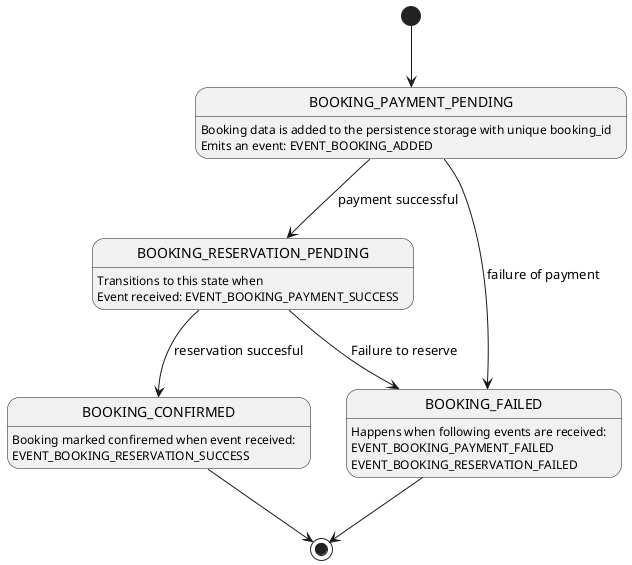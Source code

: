 @startuml
'https://plantuml.com/state-diagram

'scale 350 width
[*] --> BOOKING_PAYMENT_PENDING
BOOKING_PAYMENT_PENDING: Booking data is added to the persistence storage with unique booking_id
BOOKING_PAYMENT_PENDING: Emits an event: EVENT_BOOKING_ADDED

BOOKING_PAYMENT_PENDING --> BOOKING_RESERVATION_PENDING : payment successful
BOOKING_RESERVATION_PENDING: Transitions to this state when
BOOKING_RESERVATION_PENDING: Event received: EVENT_BOOKING_PAYMENT_SUCCESS

BOOKING_PAYMENT_PENDING --> BOOKING_FAILED : failure of payment
BOOKING_FAILED: Happens when following events are received:
BOOKING_FAILED: EVENT_BOOKING_PAYMENT_FAILED
BOOKING_FAILED: EVENT_BOOKING_RESERVATION_FAILED

'On failure in reservation
BOOKING_RESERVATION_PENDING --> BOOKING_FAILED : Failure to reserve

'Successful reservation
BOOKING_RESERVATION_PENDING --> BOOKING_CONFIRMED : reservation succesful
BOOKING_CONFIRMED: Booking marked confiremed when event received:
BOOKING_CONFIRMED: EVENT_BOOKING_RESERVATION_SUCCESS

BOOKING_FAILED --> [*]
BOOKING_CONFIRMED --> [*]
@enduml